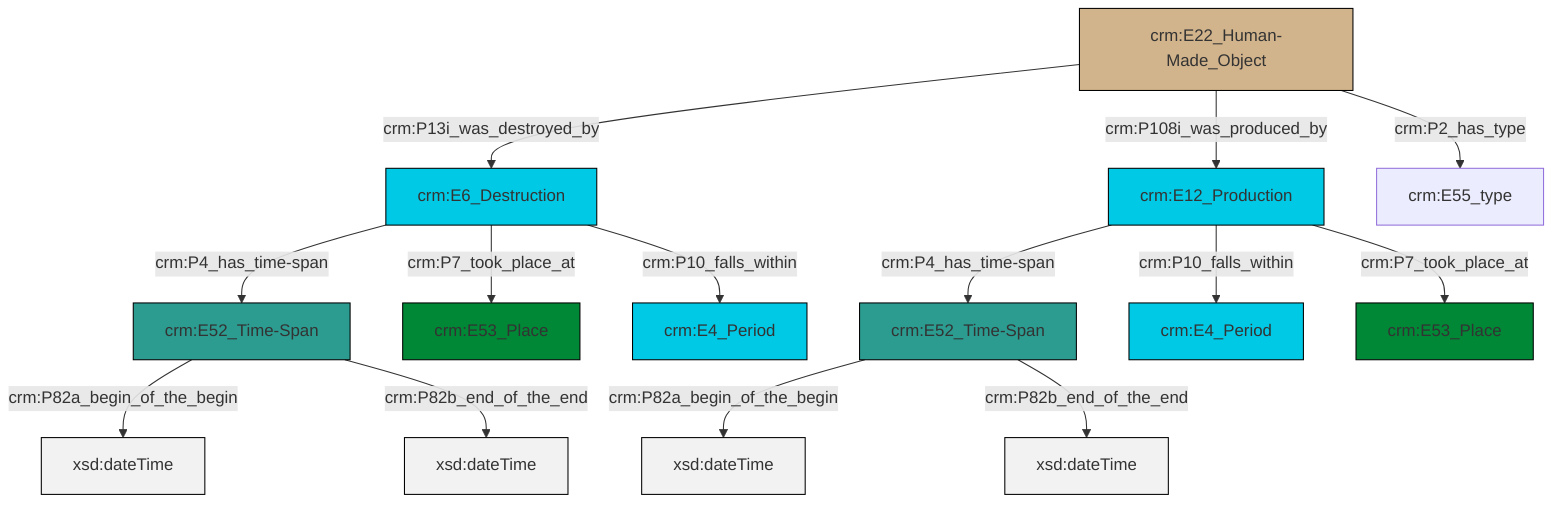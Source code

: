 graph TD
classDef Literal fill:#f2f2f2,stroke:#000000;
classDef CRM_Entity fill:#FFFFFF,stroke:#000000;
classDef Temporal_Entity fill:#00C9E6, stroke:#000000;
classDef Type fill:#E18312, stroke:#000000;
classDef Time-Span fill:#2C9C91, stroke:#000000;
classDef Appellation fill:#FFEB7F, stroke:#000000;
classDef Place fill:#008836, stroke:#000000;
classDef Persistent_Item fill:#B266B2, stroke:#000000;
classDef Conceptual_Object fill:#FFD700, stroke:#000000;
classDef Physical_Thing fill:#D2B48C, stroke:#000000;
classDef Actor fill:#f58aad, stroke:#000000;
classDef PC_Classes fill:#4ce600, stroke:#000000;
classDef Multi fill:#cccccc,stroke:#000000;

4["crm:E6_Destruction"]:::Temporal_Entity -->|crm:P4_has_time-span| 5["crm:E52_Time-Span"]:::Time-Span
6["crm:E12_Production"]:::Temporal_Entity -->|crm:P4_has_time-span| 7["crm:E52_Time-Span"]:::Time-Span
5["crm:E52_Time-Span"]:::Time-Span -->|crm:P82a_begin_of_the_begin| 8[xsd:dateTime]:::Literal
6["crm:E12_Production"]:::Temporal_Entity -->|crm:P10_falls_within| 2["crm:E4_Period"]:::Temporal_Entity
6["crm:E12_Production"]:::Temporal_Entity -->|crm:P7_took_place_at| 11["crm:E53_Place"]:::Place
7["crm:E52_Time-Span"]:::Time-Span -->|crm:P82a_begin_of_the_begin| 13[xsd:dateTime]:::Literal
14["crm:E22_Human-Made_Object"]:::Physical_Thing -->|crm:P13i_was_destroyed_by| 4["crm:E6_Destruction"]:::Temporal_Entity
14["crm:E22_Human-Made_Object"]:::Physical_Thing -->|crm:P108i_was_produced_by| 6["crm:E12_Production"]:::Temporal_Entity
7["crm:E52_Time-Span"]:::Time-Span -->|crm:P82b_end_of_the_end| 15[xsd:dateTime]:::Literal
14["crm:E22_Human-Made_Object"]:::Physical_Thing -->|crm:P2_has_type| 18["crm:E55_type"]:::Default
5["crm:E52_Time-Span"]:::Time-Span -->|crm:P82b_end_of_the_end| 19[xsd:dateTime]:::Literal
4["crm:E6_Destruction"]:::Temporal_Entity -->|crm:P7_took_place_at| 0["crm:E53_Place"]:::Place
4["crm:E6_Destruction"]:::Temporal_Entity -->|crm:P10_falls_within| 9["crm:E4_Period"]:::Temporal_Entity
